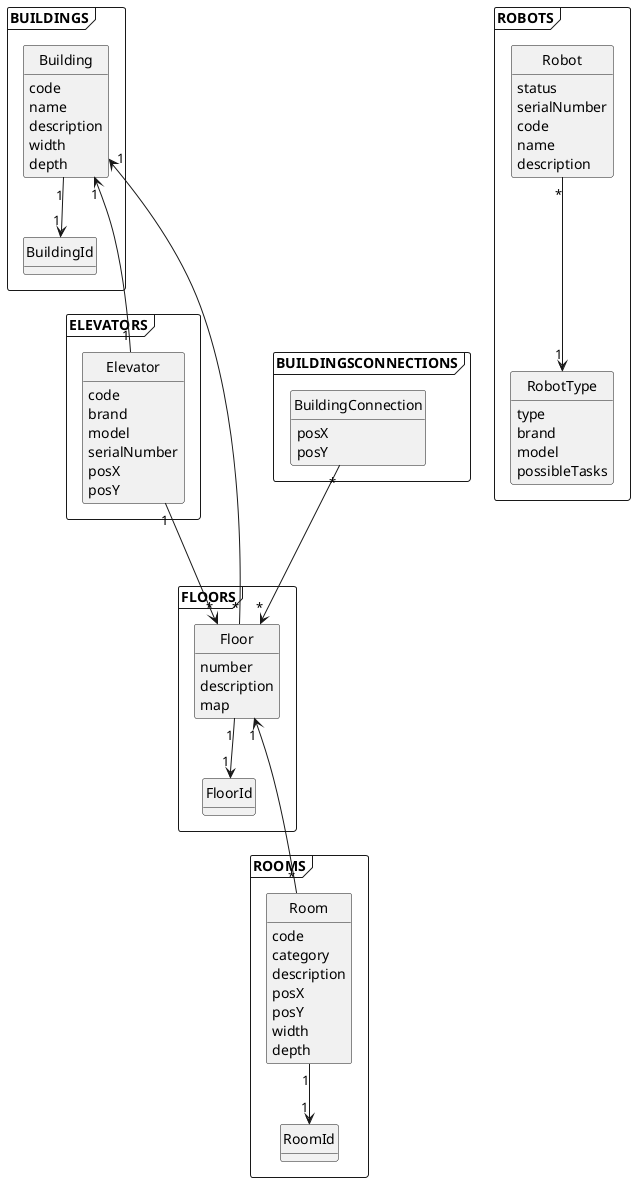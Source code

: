 @startuml
'https://plantuml.com/class-diagram

hide methods
hide circles


frame BUILDINGS{
  class Building{
    code
    name
    description
    width
    depth
  }

  class BuildingId

  Building "1" --> "1" BuildingId
}

frame  BUILDINGSCONNECTIONS{
  class  BuildingConnection{
    posX
    posY
  }
}

frame ELEVATORS{
  class Elevator{
    code
    brand
    model
    serialNumber  
    posX
    posY
  }
}

frame FLOORS{
  class Floor{
    number
    description
    map
  }

  class FloorId

  Floor "1" --> "1" FloorId
}

frame ROOMS{
  class Room{
    code
    category
    description
    posX
    posY
    width
    depth
  }

  class RoomId

  Room "1" --> "1" RoomId
}

frame ROBOTS{
  class RobotType{
    type
    brand
    model
    possibleTasks
  }

  class Robot{
    status
    serialNumber
    code
    name
    description
  }
}


Robot "*" ---> "1" RobotType

BuildingConnection "*" ---> "*" Floor

Building "1" <--- "1" Elevator

Elevator"1" ---> "*" Floor
Building "1" <--- "*" Floor
Floor "1" <--- "*" Room




@enduml